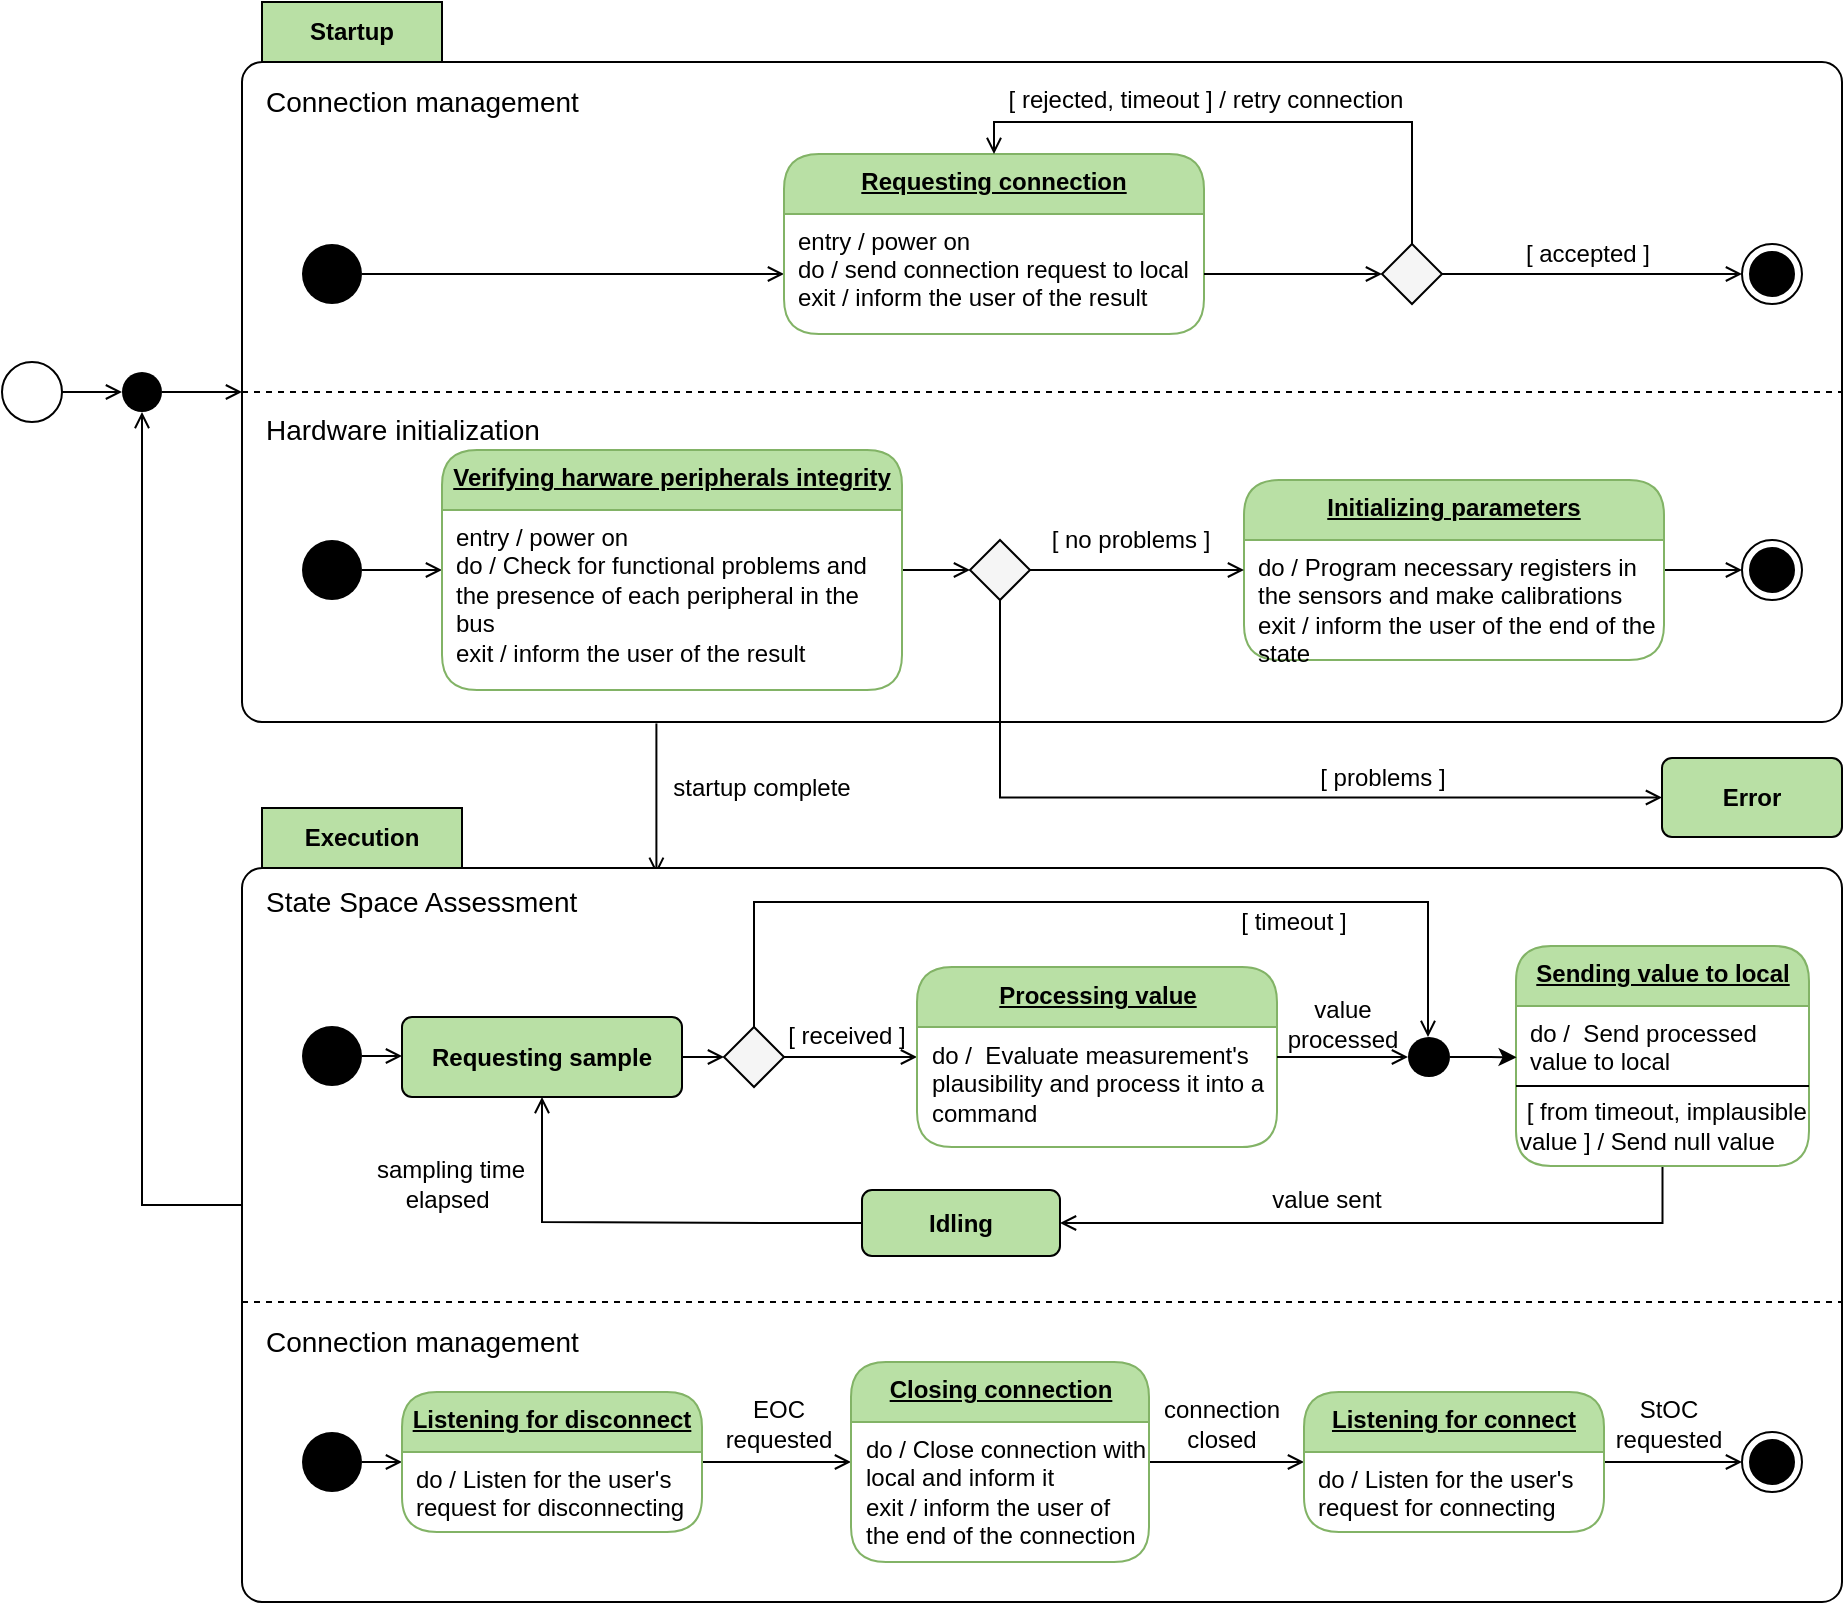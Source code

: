 <mxfile version="13.9.0" type="device"><diagram name="Page-1" id="58cdce13-f638-feb5-8d6f-7d28b1aa9fa0"><mxGraphModel dx="1603" dy="870" grid="1" gridSize="10" guides="1" tooltips="1" connect="1" arrows="1" fold="1" page="1" pageScale="1" pageWidth="1100" pageHeight="850" background="#ffffff" math="0" shadow="0"><root><mxCell id="0"/><mxCell id="1" parent="0"/><mxCell id="DucADYcGJqAcF8VRF9Ns-77" style="edgeStyle=orthogonalEdgeStyle;rounded=0;orthogonalLoop=1;jettySize=auto;html=1;startArrow=none;startFill=0;endArrow=open;endFill=0;entryX=0.259;entryY=0.083;entryDx=0;entryDy=0;entryPerimeter=0;exitX=0.259;exitY=1.002;exitDx=0;exitDy=0;exitPerimeter=0;" parent="1" source="DucADYcGJqAcF8VRF9Ns-24" target="DucADYcGJqAcF8VRF9Ns-80" edge="1"><mxGeometry relative="1" as="geometry"><mxPoint x="400" y="450" as="targetPoint"/><mxPoint x="400" y="390" as="sourcePoint"/></mxGeometry></mxCell><mxCell id="DucADYcGJqAcF8VRF9Ns-24" value="Startup" style="shape=folder;align=center;verticalAlign=middle;fontStyle=0;tabWidth=100;tabHeight=30;tabPosition=left;html=1;boundedLbl=1;labelInHeader=1;rounded=1;absoluteArcSize=1;arcSize=10;" parent="1" vertex="1"><mxGeometry x="200" y="30" width="800" height="360" as="geometry"/></mxCell><mxCell id="DucADYcGJqAcF8VRF9Ns-23" style="edgeStyle=orthogonalEdgeStyle;rounded=0;orthogonalLoop=1;jettySize=auto;html=1;entryX=0;entryY=0.5;entryDx=0;entryDy=0;exitX=1;exitY=0.5;exitDx=0;exitDy=0;startArrow=none;startFill=0;endArrow=open;endFill=0;" parent="1" source="DucADYcGJqAcF8VRF9Ns-25" target="DucADYcGJqAcF8VRF9Ns-15" edge="1"><mxGeometry relative="1" as="geometry"><mxPoint x="260" y="174" as="sourcePoint"/></mxGeometry></mxCell><mxCell id="DucADYcGJqAcF8VRF9Ns-11" value="Requesting connection" style="swimlane;fontStyle=5;align=center;verticalAlign=top;childLayout=stackLayout;horizontal=1;startSize=30;horizontalStack=0;resizeParent=1;resizeParentMax=0;resizeLast=0;collapsible=0;marginBottom=0;html=1;rounded=1;absoluteArcSize=1;arcSize=35;whiteSpace=wrap;strokeColor=#82b366;fillColor=#B9E0A5;" parent="1" vertex="1"><mxGeometry x="471" y="106" width="210" height="90" as="geometry"/></mxCell><mxCell id="DucADYcGJqAcF8VRF9Ns-15" value="entry / power on&#10;do / send connection request to local&#10;exit / inform the user of the result" style="fillColor=none;strokeColor=none;align=left;verticalAlign=top;spacingLeft=5;" parent="DucADYcGJqAcF8VRF9Ns-11" vertex="1"><mxGeometry y="30" width="210" height="60" as="geometry"/></mxCell><mxCell id="DucADYcGJqAcF8VRF9Ns-25" value="" style="ellipse;fillColor=#000000;strokeColor=none;align=left;" parent="1" vertex="1"><mxGeometry x="230" y="151" width="30" height="30" as="geometry"/></mxCell><mxCell id="DucADYcGJqAcF8VRF9Ns-148" style="edgeStyle=orthogonalEdgeStyle;rounded=0;orthogonalLoop=1;jettySize=auto;html=1;entryX=0;entryY=0.5;entryDx=0;entryDy=0;startArrow=none;startFill=0;endArrow=open;endFill=0;" parent="1" source="DucADYcGJqAcF8VRF9Ns-26" target="DucADYcGJqAcF8VRF9Ns-147" edge="1"><mxGeometry relative="1" as="geometry"/></mxCell><mxCell id="DucADYcGJqAcF8VRF9Ns-26" value="" style="ellipse;fillColor=#ffffff;strokeColor=#000000;align=left;" parent="1" vertex="1"><mxGeometry x="80" y="210" width="30" height="30" as="geometry"/></mxCell><mxCell id="DucADYcGJqAcF8VRF9Ns-30" value="" style="endArrow=none;dashed=1;html=1;exitX=0;exitY=0;exitDx=0;exitDy=195;exitPerimeter=0;entryX=0;entryY=0;entryDx=800;entryDy=195;entryPerimeter=0;" parent="1" source="DucADYcGJqAcF8VRF9Ns-24" target="DucADYcGJqAcF8VRF9Ns-24" edge="1"><mxGeometry width="50" height="50" relative="1" as="geometry"><mxPoint x="580" y="220" as="sourcePoint"/><mxPoint x="630" y="170" as="targetPoint"/></mxGeometry></mxCell><mxCell id="DucADYcGJqAcF8VRF9Ns-31" value="" style="ellipse;fillColor=#000000;strokeColor=none;align=left;" parent="1" vertex="1"><mxGeometry x="230" y="299" width="30" height="30" as="geometry"/></mxCell><mxCell id="DucADYcGJqAcF8VRF9Ns-62" style="edgeStyle=orthogonalEdgeStyle;rounded=0;orthogonalLoop=1;jettySize=auto;html=1;startArrow=none;startFill=0;endArrow=open;endFill=0;" parent="1" source="DucADYcGJqAcF8VRF9Ns-34" target="DucADYcGJqAcF8VRF9Ns-65" edge="1"><mxGeometry relative="1" as="geometry"><mxPoint x="570" y="314" as="targetPoint"/></mxGeometry></mxCell><mxCell id="DucADYcGJqAcF8VRF9Ns-74" style="edgeStyle=orthogonalEdgeStyle;rounded=0;orthogonalLoop=1;jettySize=auto;html=1;entryX=1;entryY=0.5;entryDx=0;entryDy=0;startArrow=open;startFill=0;endArrow=none;endFill=0;" parent="1" source="DucADYcGJqAcF8VRF9Ns-34" target="DucADYcGJqAcF8VRF9Ns-31" edge="1"><mxGeometry relative="1" as="geometry"/></mxCell><mxCell id="DucADYcGJqAcF8VRF9Ns-34" value="Verifying harware peripherals integrity" style="swimlane;fontStyle=5;align=center;verticalAlign=top;childLayout=stackLayout;horizontal=1;startSize=30;horizontalStack=0;resizeParent=1;resizeParentMax=0;resizeLast=0;collapsible=0;marginBottom=0;html=1;rounded=1;absoluteArcSize=1;arcSize=35;whiteSpace=wrap;strokeColor=#82b366;fillColor=#B9E0A5;" parent="1" vertex="1"><mxGeometry x="300" y="254" width="230" height="120" as="geometry"/></mxCell><mxCell id="DucADYcGJqAcF8VRF9Ns-36" value="entry / power on&#10;do / Check for functional problems and the presence of each peripheral in the bus&#10;exit / inform the user of the result" style="fillColor=none;strokeColor=none;align=left;verticalAlign=top;spacingLeft=5;whiteSpace=wrap;" parent="DucADYcGJqAcF8VRF9Ns-34" vertex="1"><mxGeometry y="30" width="230" height="90" as="geometry"/></mxCell><mxCell id="DucADYcGJqAcF8VRF9Ns-49" value="" style="ellipse;html=1;shape=endState;fillColor=#000000;strokeColor=#000000;align=left;" parent="1" vertex="1"><mxGeometry x="950" y="151" width="30" height="30" as="geometry"/></mxCell><mxCell id="DucADYcGJqAcF8VRF9Ns-53" style="edgeStyle=orthogonalEdgeStyle;rounded=0;orthogonalLoop=1;jettySize=auto;html=1;exitX=0.5;exitY=0;exitDx=0;exitDy=0;entryX=0.5;entryY=0;entryDx=0;entryDy=0;startArrow=none;startFill=0;endArrow=open;endFill=0;" parent="1" source="DucADYcGJqAcF8VRF9Ns-51" target="DucADYcGJqAcF8VRF9Ns-11" edge="1"><mxGeometry relative="1" as="geometry"><Array as="points"><mxPoint x="685" y="90"/><mxPoint x="475" y="90"/></Array></mxGeometry></mxCell><mxCell id="DucADYcGJqAcF8VRF9Ns-55" style="edgeStyle=orthogonalEdgeStyle;rounded=0;orthogonalLoop=1;jettySize=auto;html=1;exitX=1;exitY=0.5;exitDx=0;exitDy=0;entryX=0;entryY=0.5;entryDx=0;entryDy=0;startArrow=none;startFill=0;endArrow=open;endFill=0;" parent="1" source="DucADYcGJqAcF8VRF9Ns-51" target="DucADYcGJqAcF8VRF9Ns-49" edge="1"><mxGeometry relative="1" as="geometry"/></mxCell><mxCell id="DucADYcGJqAcF8VRF9Ns-51" value="" style="rhombus;align=left;fillColor=#f5f5f5;fontColor=#333333;" parent="1" vertex="1"><mxGeometry x="770" y="151" width="30" height="30" as="geometry"/></mxCell><mxCell id="DucADYcGJqAcF8VRF9Ns-52" style="edgeStyle=orthogonalEdgeStyle;rounded=0;orthogonalLoop=1;jettySize=auto;html=1;entryX=0;entryY=0.5;entryDx=0;entryDy=0;startArrow=none;startFill=0;endArrow=open;endFill=0;" parent="1" source="DucADYcGJqAcF8VRF9Ns-15" target="DucADYcGJqAcF8VRF9Ns-51" edge="1"><mxGeometry relative="1" as="geometry"/></mxCell><mxCell id="DucADYcGJqAcF8VRF9Ns-54" value="[ rejected, timeout ] / retry connection" style="text;html=1;strokeColor=none;fillColor=none;align=center;verticalAlign=middle;whiteSpace=wrap;rounded=0;" parent="1" vertex="1"><mxGeometry x="577" y="69" width="210" height="20" as="geometry"/></mxCell><mxCell id="DucADYcGJqAcF8VRF9Ns-56" value="[ accepted ]" style="text;html=1;strokeColor=none;fillColor=none;align=center;verticalAlign=middle;whiteSpace=wrap;rounded=0;" parent="1" vertex="1"><mxGeometry x="840" y="146" width="66" height="20" as="geometry"/></mxCell><mxCell id="DucADYcGJqAcF8VRF9Ns-73" style="edgeStyle=orthogonalEdgeStyle;rounded=0;orthogonalLoop=1;jettySize=auto;html=1;entryX=0;entryY=0.5;entryDx=0;entryDy=0;startArrow=none;startFill=0;endArrow=open;endFill=0;" parent="1" source="DucADYcGJqAcF8VRF9Ns-57" target="DucADYcGJqAcF8VRF9Ns-72" edge="1"><mxGeometry relative="1" as="geometry"/></mxCell><mxCell id="DucADYcGJqAcF8VRF9Ns-57" value="Initializing parameters" style="swimlane;fontStyle=5;align=center;verticalAlign=top;childLayout=stackLayout;horizontal=1;startSize=30;horizontalStack=0;resizeParent=1;resizeParentMax=0;resizeLast=0;collapsible=0;marginBottom=0;html=1;rounded=1;absoluteArcSize=1;arcSize=35;whiteSpace=wrap;strokeColor=#82b366;fillColor=#B9E0A5;" parent="1" vertex="1"><mxGeometry x="701" y="269" width="210" height="90" as="geometry"/></mxCell><mxCell id="DucADYcGJqAcF8VRF9Ns-58" value="do / Program necessary registers in the sensors and make calibrations&#10;exit / inform the user of the end of the state" style="fillColor=none;strokeColor=none;align=left;verticalAlign=top;spacingLeft=5;whiteSpace=wrap;" parent="DucADYcGJqAcF8VRF9Ns-57" vertex="1"><mxGeometry y="30" width="210" height="60" as="geometry"/></mxCell><mxCell id="DucADYcGJqAcF8VRF9Ns-63" value="[ no problems ]" style="text;html=1;strokeColor=none;fillColor=none;align=center;verticalAlign=middle;whiteSpace=wrap;rounded=0;" parent="1" vertex="1"><mxGeometry x="594" y="289" width="101" height="20" as="geometry"/></mxCell><mxCell id="DucADYcGJqAcF8VRF9Ns-66" style="edgeStyle=orthogonalEdgeStyle;rounded=0;orthogonalLoop=1;jettySize=auto;html=1;exitX=1;exitY=0.5;exitDx=0;exitDy=0;startArrow=none;startFill=0;endArrow=open;endFill=0;" parent="1" source="DucADYcGJqAcF8VRF9Ns-65" target="DucADYcGJqAcF8VRF9Ns-57" edge="1"><mxGeometry relative="1" as="geometry"><Array as="points"/></mxGeometry></mxCell><mxCell id="DucADYcGJqAcF8VRF9Ns-69" style="edgeStyle=orthogonalEdgeStyle;rounded=0;orthogonalLoop=1;jettySize=auto;html=1;exitX=0.5;exitY=1;exitDx=0;exitDy=0;entryX=0;entryY=0.5;entryDx=0;entryDy=0;startArrow=none;startFill=0;endArrow=open;endFill=0;" parent="1" source="DucADYcGJqAcF8VRF9Ns-65" target="DucADYcGJqAcF8VRF9Ns-154" edge="1"><mxGeometry relative="1" as="geometry"><mxPoint x="970.0" y="428" as="targetPoint"/></mxGeometry></mxCell><mxCell id="DucADYcGJqAcF8VRF9Ns-65" value="" style="rhombus;fillColor=#f5f5f5;fontColor=#333333;" parent="1" vertex="1"><mxGeometry x="564" y="299" width="30" height="30" as="geometry"/></mxCell><mxCell id="DucADYcGJqAcF8VRF9Ns-70" value="[ problems ]" style="text;html=1;strokeColor=none;fillColor=none;align=center;verticalAlign=middle;whiteSpace=wrap;rounded=0;" parent="1" vertex="1"><mxGeometry x="720" y="408" width="101" height="20" as="geometry"/></mxCell><mxCell id="DucADYcGJqAcF8VRF9Ns-72" value="" style="ellipse;html=1;shape=endState;fillColor=#000000;strokeColor=#000000;align=left;" parent="1" vertex="1"><mxGeometry x="950" y="299" width="30" height="30" as="geometry"/></mxCell><mxCell id="DucADYcGJqAcF8VRF9Ns-78" value="startup complete" style="text;html=1;strokeColor=none;fillColor=none;align=center;verticalAlign=middle;whiteSpace=wrap;rounded=0;" parent="1" vertex="1"><mxGeometry x="407" y="413" width="106" height="20" as="geometry"/></mxCell><mxCell id="DucADYcGJqAcF8VRF9Ns-150" style="edgeStyle=orthogonalEdgeStyle;rounded=0;orthogonalLoop=1;jettySize=auto;html=1;entryX=0.5;entryY=1;entryDx=0;entryDy=0;startArrow=none;startFill=0;endArrow=open;endFill=0;" parent="1" source="DucADYcGJqAcF8VRF9Ns-80" target="DucADYcGJqAcF8VRF9Ns-147" edge="1"><mxGeometry relative="1" as="geometry"/></mxCell><mxCell id="DucADYcGJqAcF8VRF9Ns-80" value="Execution" style="shape=folder;align=center;verticalAlign=middle;fontStyle=0;tabWidth=110;tabHeight=30;tabPosition=left;html=1;boundedLbl=1;labelInHeader=1;rounded=1;absoluteArcSize=1;arcSize=10;" parent="1" vertex="1"><mxGeometry x="200" y="433" width="800" height="397" as="geometry"/></mxCell><mxCell id="DucADYcGJqAcF8VRF9Ns-86" style="edgeStyle=orthogonalEdgeStyle;rounded=0;orthogonalLoop=1;jettySize=auto;html=1;startArrow=none;startFill=0;endArrow=open;endFill=0;entryX=0;entryY=0.5;entryDx=0;entryDy=0;" parent="1" source="DucADYcGJqAcF8VRF9Ns-85" target="DucADYcGJqAcF8VRF9Ns-94" edge="1"><mxGeometry relative="1" as="geometry"><mxPoint x="320" y="557" as="targetPoint"/></mxGeometry></mxCell><mxCell id="DucADYcGJqAcF8VRF9Ns-85" value="" style="ellipse;fillColor=#000000;strokeColor=none;align=left;" parent="1" vertex="1"><mxGeometry x="230" y="542" width="30" height="30" as="geometry"/></mxCell><mxCell id="DucADYcGJqAcF8VRF9Ns-96" style="edgeStyle=orthogonalEdgeStyle;rounded=0;orthogonalLoop=1;jettySize=auto;html=1;entryX=0;entryY=0.5;entryDx=0;entryDy=0;startArrow=none;startFill=0;endArrow=open;endFill=0;" parent="1" source="DucADYcGJqAcF8VRF9Ns-94" target="DucADYcGJqAcF8VRF9Ns-95" edge="1"><mxGeometry relative="1" as="geometry"/></mxCell><mxCell id="DucADYcGJqAcF8VRF9Ns-94" value="&lt;span&gt;Requesting sample&lt;/span&gt;" style="html=1;align=center;verticalAlign=middle;rounded=1;absoluteArcSize=1;arcSize=10;dashed=0;strokeColor=#000000;whiteSpace=wrap;fillColor=#B9E0A5;fontStyle=1" parent="1" vertex="1"><mxGeometry x="280" y="537.5" width="140" height="40" as="geometry"/></mxCell><mxCell id="DucADYcGJqAcF8VRF9Ns-100" style="edgeStyle=orthogonalEdgeStyle;rounded=0;orthogonalLoop=1;jettySize=auto;html=1;exitX=1;exitY=0.5;exitDx=0;exitDy=0;startArrow=none;startFill=0;endArrow=open;endFill=0;" parent="1" source="DucADYcGJqAcF8VRF9Ns-95" target="DucADYcGJqAcF8VRF9Ns-102" edge="1"><mxGeometry relative="1" as="geometry"><mxPoint x="580" y="557" as="targetPoint"/></mxGeometry></mxCell><mxCell id="DucADYcGJqAcF8VRF9Ns-155" style="edgeStyle=orthogonalEdgeStyle;rounded=0;orthogonalLoop=1;jettySize=auto;html=1;exitX=0.5;exitY=0;exitDx=0;exitDy=0;startArrow=none;startFill=0;endArrow=open;endFill=0;entryX=0.5;entryY=0;entryDx=0;entryDy=0;" parent="1" source="DucADYcGJqAcF8VRF9Ns-95" target="Kg6mbRBmlUZWNrAXrIc7-1" edge="1"><mxGeometry relative="1" as="geometry"><mxPoint x="900" y="500" as="targetPoint"/><Array as="points"><mxPoint x="456" y="480"/><mxPoint x="793" y="480"/><mxPoint x="793" y="548"/></Array></mxGeometry></mxCell><mxCell id="DucADYcGJqAcF8VRF9Ns-95" value="" style="rhombus;align=left;fillColor=#f5f5f5;fontColor=#333333;" parent="1" vertex="1"><mxGeometry x="441" y="542.5" width="30" height="30" as="geometry"/></mxCell><mxCell id="DucADYcGJqAcF8VRF9Ns-98" value="[ timeout ]" style="text;html=1;strokeColor=none;fillColor=none;align=center;verticalAlign=middle;whiteSpace=wrap;rounded=0;" parent="1" vertex="1"><mxGeometry x="682" y="480" width="88" height="20" as="geometry"/></mxCell><mxCell id="DucADYcGJqAcF8VRF9Ns-101" value="[ received ]" style="text;html=1;strokeColor=none;fillColor=none;align=center;verticalAlign=middle;whiteSpace=wrap;rounded=0;" parent="1" vertex="1"><mxGeometry x="471" y="536.5" width="63" height="20" as="geometry"/></mxCell><mxCell id="DucADYcGJqAcF8VRF9Ns-102" value="Processing value" style="swimlane;fontStyle=5;align=center;verticalAlign=top;childLayout=stackLayout;horizontal=1;startSize=30;horizontalStack=0;resizeParent=1;resizeParentMax=0;resizeLast=0;collapsible=0;marginBottom=0;html=1;rounded=1;absoluteArcSize=1;arcSize=35;whiteSpace=wrap;strokeColor=#82b366;fillColor=#B9E0A5;" parent="1" vertex="1"><mxGeometry x="537.5" y="512.5" width="180" height="90" as="geometry"/></mxCell><mxCell id="DucADYcGJqAcF8VRF9Ns-103" value="do /  Evaluate measurement's plausibility and process it into a command" style="fillColor=none;strokeColor=none;align=left;verticalAlign=top;spacingLeft=5;whiteSpace=wrap;" parent="DucADYcGJqAcF8VRF9Ns-102" vertex="1"><mxGeometry y="30" width="180" height="60" as="geometry"/></mxCell><mxCell id="DucADYcGJqAcF8VRF9Ns-113" style="edgeStyle=orthogonalEdgeStyle;rounded=0;orthogonalLoop=1;jettySize=auto;html=1;entryX=0.5;entryY=1;entryDx=0;entryDy=0;startArrow=none;startFill=0;endArrow=open;endFill=0;exitX=0;exitY=0.5;exitDx=0;exitDy=0;" parent="1" source="DucADYcGJqAcF8VRF9Ns-108" target="DucADYcGJqAcF8VRF9Ns-94" edge="1"><mxGeometry relative="1" as="geometry"><Array as="points"><mxPoint x="471" y="640"/><mxPoint x="346" y="640"/></Array></mxGeometry></mxCell><mxCell id="DucADYcGJqAcF8VRF9Ns-108" value="&lt;span&gt;Idling&lt;/span&gt;" style="html=1;align=center;verticalAlign=middle;rounded=1;absoluteArcSize=1;arcSize=10;dashed=0;strokeColor=#000000;whiteSpace=wrap;fillColor=#B9E0A5;fontStyle=1" parent="1" vertex="1"><mxGeometry x="510" y="624" width="99" height="33" as="geometry"/></mxCell><mxCell id="DucADYcGJqAcF8VRF9Ns-111" style="edgeStyle=orthogonalEdgeStyle;rounded=0;orthogonalLoop=1;jettySize=auto;html=1;entryX=0;entryY=0.5;entryDx=0;entryDy=0;startArrow=none;startFill=0;endArrow=open;endFill=0;" parent="1" source="DucADYcGJqAcF8VRF9Ns-102" target="Kg6mbRBmlUZWNrAXrIc7-1" edge="1"><mxGeometry relative="1" as="geometry"><mxPoint x="684" y="602" as="sourcePoint"/><mxPoint x="744" y="557.5" as="targetPoint"/><Array as="points"/></mxGeometry></mxCell><mxCell id="DucADYcGJqAcF8VRF9Ns-114" value="sampling time elapsed&amp;nbsp;" style="text;html=1;strokeColor=none;fillColor=none;align=center;verticalAlign=middle;whiteSpace=wrap;rounded=0;" parent="1" vertex="1"><mxGeometry x="260" y="602.5" width="89" height="36.5" as="geometry"/></mxCell><mxCell id="DucADYcGJqAcF8VRF9Ns-124" value="" style="endArrow=none;dashed=1;html=1;" parent="1" edge="1"><mxGeometry width="50" height="50" relative="1" as="geometry"><mxPoint x="200" y="680" as="sourcePoint"/><mxPoint x="1000" y="680" as="targetPoint"/></mxGeometry></mxCell><mxCell id="DucADYcGJqAcF8VRF9Ns-131" style="edgeStyle=orthogonalEdgeStyle;rounded=0;orthogonalLoop=1;jettySize=auto;html=1;startArrow=none;startFill=0;endArrow=open;endFill=0;" parent="1" source="DucADYcGJqAcF8VRF9Ns-151" target="DucADYcGJqAcF8VRF9Ns-133" edge="1"><mxGeometry relative="1" as="geometry"><mxPoint x="370" y="760" as="sourcePoint"/><mxPoint x="630" y="760" as="targetPoint"/></mxGeometry></mxCell><mxCell id="DucADYcGJqAcF8VRF9Ns-127" style="edgeStyle=orthogonalEdgeStyle;rounded=0;orthogonalLoop=1;jettySize=auto;html=1;entryX=0;entryY=0.5;entryDx=0;entryDy=0;startArrow=none;startFill=0;endArrow=open;endFill=0;" parent="1" source="DucADYcGJqAcF8VRF9Ns-126" edge="1"><mxGeometry relative="1" as="geometry"><mxPoint x="280" y="760" as="targetPoint"/></mxGeometry></mxCell><mxCell id="DucADYcGJqAcF8VRF9Ns-126" value="" style="ellipse;fillColor=#000000;strokeColor=none;align=left;" parent="1" vertex="1"><mxGeometry x="230" y="745" width="30" height="30" as="geometry"/></mxCell><mxCell id="DucADYcGJqAcF8VRF9Ns-132" value="EOC requested" style="text;html=1;strokeColor=none;fillColor=none;align=center;verticalAlign=middle;whiteSpace=wrap;rounded=0;" parent="1" vertex="1"><mxGeometry x="431.5" y="723" width="73" height="36.5" as="geometry"/></mxCell><mxCell id="DucADYcGJqAcF8VRF9Ns-141" style="edgeStyle=orthogonalEdgeStyle;rounded=0;orthogonalLoop=1;jettySize=auto;html=1;exitX=1;exitY=0.5;exitDx=0;exitDy=0;entryX=0;entryY=0.5;entryDx=0;entryDy=0;startArrow=none;startFill=0;endArrow=open;endFill=0;" parent="1" source="DucADYcGJqAcF8VRF9Ns-133" target="DucADYcGJqAcF8VRF9Ns-139" edge="1"><mxGeometry relative="1" as="geometry"/></mxCell><mxCell id="DucADYcGJqAcF8VRF9Ns-133" value="Closing connection" style="swimlane;fontStyle=5;align=center;verticalAlign=top;childLayout=stackLayout;horizontal=1;startSize=30;horizontalStack=0;resizeParent=1;resizeParentMax=0;resizeLast=0;collapsible=0;marginBottom=0;html=1;rounded=1;absoluteArcSize=1;arcSize=35;whiteSpace=wrap;strokeColor=#82b366;fillColor=#B9E0A5;" parent="1" vertex="1"><mxGeometry x="504.5" y="710" width="149" height="100" as="geometry"/></mxCell><mxCell id="DucADYcGJqAcF8VRF9Ns-134" value="do / Close connection with local and inform it&#10;exit / inform the user of the end of the connection" style="fillColor=none;strokeColor=none;align=left;verticalAlign=top;spacingLeft=5;whiteSpace=wrap;" parent="DucADYcGJqAcF8VRF9Ns-133" vertex="1"><mxGeometry y="30" width="149" height="70" as="geometry"/></mxCell><mxCell id="DucADYcGJqAcF8VRF9Ns-146" style="edgeStyle=orthogonalEdgeStyle;rounded=0;orthogonalLoop=1;jettySize=auto;html=1;entryX=0;entryY=0.5;entryDx=0;entryDy=0;startArrow=none;startFill=0;endArrow=open;endFill=0;" parent="1" source="DucADYcGJqAcF8VRF9Ns-139" target="DucADYcGJqAcF8VRF9Ns-145" edge="1"><mxGeometry relative="1" as="geometry"/></mxCell><mxCell id="DucADYcGJqAcF8VRF9Ns-139" value="Listening for connect" style="swimlane;fontStyle=5;align=center;verticalAlign=top;childLayout=stackLayout;horizontal=1;startSize=30;horizontalStack=0;resizeParent=1;resizeParentMax=0;resizeLast=0;collapsible=0;marginBottom=0;html=1;rounded=1;absoluteArcSize=1;arcSize=35;whiteSpace=wrap;strokeColor=#82b366;fillColor=#B9E0A5;" parent="1" vertex="1"><mxGeometry x="731" y="725" width="150" height="70" as="geometry"/></mxCell><mxCell id="DucADYcGJqAcF8VRF9Ns-140" value="do / Listen for the user's request for connecting" style="fillColor=none;strokeColor=none;align=left;verticalAlign=top;spacingLeft=5;whiteSpace=wrap;" parent="DucADYcGJqAcF8VRF9Ns-139" vertex="1"><mxGeometry y="30" width="150" height="40" as="geometry"/></mxCell><mxCell id="DucADYcGJqAcF8VRF9Ns-142" value="connection closed" style="text;html=1;strokeColor=none;fillColor=none;align=center;verticalAlign=middle;whiteSpace=wrap;rounded=0;" parent="1" vertex="1"><mxGeometry x="653.5" y="723" width="72" height="36.5" as="geometry"/></mxCell><mxCell id="DucADYcGJqAcF8VRF9Ns-145" value="" style="ellipse;html=1;shape=endState;fillColor=#000000;strokeColor=#000000;align=left;" parent="1" vertex="1"><mxGeometry x="950" y="745" width="30" height="30" as="geometry"/></mxCell><mxCell id="DucADYcGJqAcF8VRF9Ns-149" style="edgeStyle=orthogonalEdgeStyle;rounded=0;orthogonalLoop=1;jettySize=auto;html=1;exitX=1;exitY=0.5;exitDx=0;exitDy=0;entryX=0;entryY=0;entryDx=0;entryDy=195;entryPerimeter=0;startArrow=none;startFill=0;endArrow=open;endFill=0;" parent="1" source="DucADYcGJqAcF8VRF9Ns-147" target="DucADYcGJqAcF8VRF9Ns-24" edge="1"><mxGeometry relative="1" as="geometry"/></mxCell><mxCell id="DucADYcGJqAcF8VRF9Ns-147" value="" style="ellipse;fillColor=#000000;strokeColor=none;align=left;" parent="1" vertex="1"><mxGeometry x="140" y="215" width="20" height="20" as="geometry"/></mxCell><mxCell id="DucADYcGJqAcF8VRF9Ns-151" value="Listening for disconnect" style="swimlane;fontStyle=5;align=center;verticalAlign=top;childLayout=stackLayout;horizontal=1;startSize=30;horizontalStack=0;resizeParent=1;resizeParentMax=0;resizeLast=0;collapsible=0;marginBottom=0;html=1;rounded=1;absoluteArcSize=1;arcSize=35;whiteSpace=wrap;strokeColor=#82b366;fillColor=#B9E0A5;" parent="1" vertex="1"><mxGeometry x="280" y="725" width="150" height="70" as="geometry"/></mxCell><mxCell id="DucADYcGJqAcF8VRF9Ns-152" value="do / Listen for the user's request for disconnecting" style="fillColor=none;strokeColor=none;align=left;verticalAlign=top;spacingLeft=5;whiteSpace=wrap;" parent="DucADYcGJqAcF8VRF9Ns-151" vertex="1"><mxGeometry y="30" width="150" height="40" as="geometry"/></mxCell><mxCell id="DucADYcGJqAcF8VRF9Ns-153" value="StOC requested" style="text;html=1;strokeColor=none;fillColor=none;align=center;verticalAlign=middle;whiteSpace=wrap;rounded=0;" parent="1" vertex="1"><mxGeometry x="877" y="723" width="73" height="36.5" as="geometry"/></mxCell><mxCell id="DucADYcGJqAcF8VRF9Ns-154" value="&lt;span&gt;Error&lt;br&gt;&lt;/span&gt;" style="html=1;align=center;verticalAlign=middle;rounded=1;absoluteArcSize=1;arcSize=10;dashed=0;strokeColor=#000000;whiteSpace=wrap;fillColor=#B9E0A5;fontStyle=1" parent="1" vertex="1"><mxGeometry x="910" y="408" width="90" height="39.5" as="geometry"/></mxCell><mxCell id="Kg6mbRBmlUZWNrAXrIc7-5" style="edgeStyle=orthogonalEdgeStyle;rounded=0;orthogonalLoop=1;jettySize=auto;html=1;entryX=1;entryY=0.5;entryDx=0;entryDy=0;endArrow=open;endFill=0;" parent="1" source="DucADYcGJqAcF8VRF9Ns-157" target="DucADYcGJqAcF8VRF9Ns-108" edge="1"><mxGeometry relative="1" as="geometry"><Array as="points"><mxPoint x="910" y="641"/></Array></mxGeometry></mxCell><mxCell id="DucADYcGJqAcF8VRF9Ns-157" value="Sending value to local" style="swimlane;fontStyle=5;align=center;verticalAlign=top;childLayout=stackLayout;horizontal=1;startSize=30;horizontalStack=0;resizeParent=1;resizeParentMax=0;resizeLast=0;collapsible=0;marginBottom=0;html=1;rounded=1;absoluteArcSize=1;arcSize=35;whiteSpace=wrap;strokeColor=#82b366;fillColor=#B9E0A5;" parent="1" vertex="1"><mxGeometry x="837" y="502" width="146.5" height="110" as="geometry"/></mxCell><mxCell id="DucADYcGJqAcF8VRF9Ns-159" value="" style="endArrow=none;html=1;exitX=1;exitY=0;exitDx=0;exitDy=0;entryX=0;entryY=0;entryDx=0;entryDy=0;" parent="DucADYcGJqAcF8VRF9Ns-157" source="DucADYcGJqAcF8VRF9Ns-161" target="DucADYcGJqAcF8VRF9Ns-161" edge="1"><mxGeometry width="50" height="50" relative="1" as="geometry"><mxPoint x="180" y="72" as="sourcePoint"/><mxPoint y="72.5" as="targetPoint"/></mxGeometry></mxCell><mxCell id="DucADYcGJqAcF8VRF9Ns-158" value="do /  Send processed value to local" style="fillColor=none;strokeColor=none;align=left;verticalAlign=top;spacingLeft=5;whiteSpace=wrap;" parent="DucADYcGJqAcF8VRF9Ns-157" vertex="1"><mxGeometry y="30" width="146.5" height="40" as="geometry"/></mxCell><mxCell id="DucADYcGJqAcF8VRF9Ns-161" value="&amp;nbsp;[ from timeout, implausible value ] / Send null value" style="text;html=1;strokeColor=none;fillColor=none;align=left;verticalAlign=middle;whiteSpace=wrap;rounded=0;" parent="DucADYcGJqAcF8VRF9Ns-157" vertex="1"><mxGeometry y="70" width="146.5" height="40" as="geometry"/></mxCell><mxCell id="DucADYcGJqAcF8VRF9Ns-166" value="Execution" style="rounded=0;whiteSpace=wrap;html=1;align=center;fillColor=#B9E0A5;fontStyle=1" parent="1" vertex="1"><mxGeometry x="210" y="433" width="100" height="30" as="geometry"/></mxCell><mxCell id="DucADYcGJqAcF8VRF9Ns-167" value="Startup" style="rounded=0;whiteSpace=wrap;html=1;align=center;fillColor=#B9E0A5;fontStyle=1" parent="1" vertex="1"><mxGeometry x="210" y="30" width="90" height="30" as="geometry"/></mxCell><mxCell id="Kg6mbRBmlUZWNrAXrIc7-4" style="edgeStyle=orthogonalEdgeStyle;rounded=0;orthogonalLoop=1;jettySize=auto;html=1;entryX=0.002;entryY=0.641;entryDx=0;entryDy=0;entryPerimeter=0;" parent="1" source="Kg6mbRBmlUZWNrAXrIc7-1" target="DucADYcGJqAcF8VRF9Ns-158" edge="1"><mxGeometry relative="1" as="geometry"/></mxCell><mxCell id="Kg6mbRBmlUZWNrAXrIc7-1" value="" style="ellipse;fillColor=#000000;strokeColor=none;" parent="1" vertex="1"><mxGeometry x="783" y="547.5" width="21" height="20" as="geometry"/></mxCell><mxCell id="Kg6mbRBmlUZWNrAXrIc7-3" value="value processed" style="text;html=1;strokeColor=none;fillColor=none;align=center;verticalAlign=middle;whiteSpace=wrap;rounded=0;" parent="1" vertex="1"><mxGeometry x="718" y="530.5" width="65" height="20" as="geometry"/></mxCell><mxCell id="Kg6mbRBmlUZWNrAXrIc7-6" value="value sent" style="text;html=1;strokeColor=none;fillColor=none;align=center;verticalAlign=middle;whiteSpace=wrap;rounded=0;" parent="1" vertex="1"><mxGeometry x="705" y="619" width="75" height="20" as="geometry"/></mxCell><mxCell id="Kg6mbRBmlUZWNrAXrIc7-8" value="State Space Assessment" style="text;html=1;strokeColor=none;fillColor=none;align=left;verticalAlign=middle;whiteSpace=wrap;rounded=0;fontSize=14;" parent="1" vertex="1"><mxGeometry x="210" y="470" width="170" height="20" as="geometry"/></mxCell><mxCell id="Kg6mbRBmlUZWNrAXrIc7-9" value="Connection management" style="text;html=1;strokeColor=none;fillColor=none;align=left;verticalAlign=middle;whiteSpace=wrap;rounded=0;fontSize=14;" parent="1" vertex="1"><mxGeometry x="210" y="690" width="170" height="20" as="geometry"/></mxCell><mxCell id="Kg6mbRBmlUZWNrAXrIc7-10" value="Connection management" style="text;html=1;strokeColor=none;fillColor=none;align=left;verticalAlign=middle;whiteSpace=wrap;rounded=0;fontSize=14;" parent="1" vertex="1"><mxGeometry x="210" y="70" width="170" height="20" as="geometry"/></mxCell><mxCell id="Kg6mbRBmlUZWNrAXrIc7-11" value="Hardware initialization" style="text;html=1;strokeColor=none;fillColor=none;align=left;verticalAlign=middle;whiteSpace=wrap;rounded=0;fontSize=14;" parent="1" vertex="1"><mxGeometry x="210" y="234" width="170" height="20" as="geometry"/></mxCell></root></mxGraphModel></diagram></mxfile>